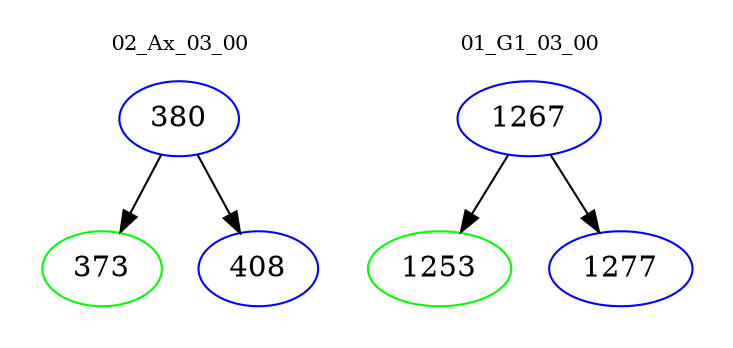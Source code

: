 digraph{
subgraph cluster_0 {
color = white
label = "02_Ax_03_00";
fontsize=10;
T0_380 [label="380", color="blue"]
T0_380 -> T0_373 [color="black"]
T0_373 [label="373", color="green"]
T0_380 -> T0_408 [color="black"]
T0_408 [label="408", color="blue"]
}
subgraph cluster_1 {
color = white
label = "01_G1_03_00";
fontsize=10;
T1_1267 [label="1267", color="blue"]
T1_1267 -> T1_1253 [color="black"]
T1_1253 [label="1253", color="green"]
T1_1267 -> T1_1277 [color="black"]
T1_1277 [label="1277", color="blue"]
}
}
